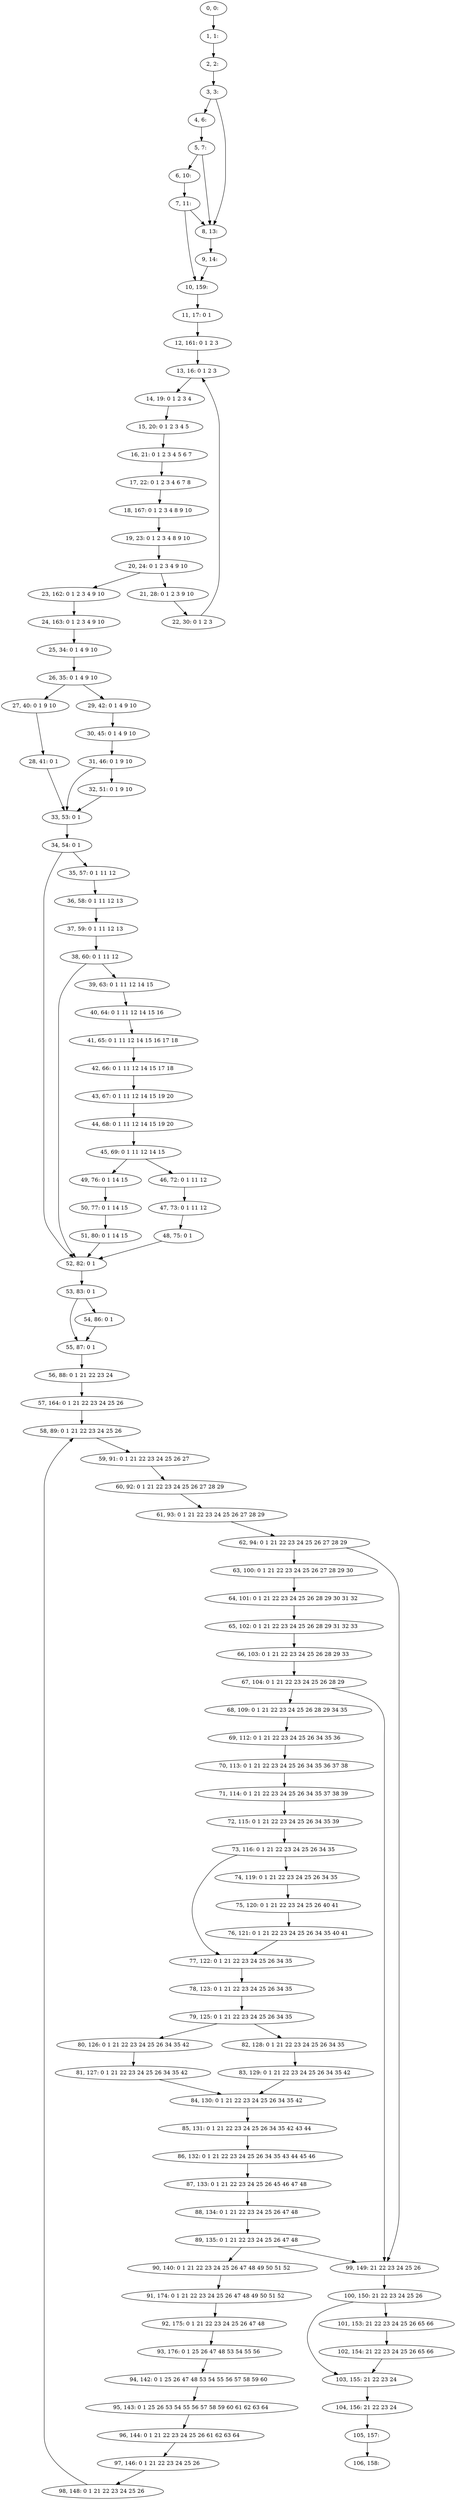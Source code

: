 digraph G {
0[label="0, 0: "];
1[label="1, 1: "];
2[label="2, 2: "];
3[label="3, 3: "];
4[label="4, 6: "];
5[label="5, 7: "];
6[label="6, 10: "];
7[label="7, 11: "];
8[label="8, 13: "];
9[label="9, 14: "];
10[label="10, 159: "];
11[label="11, 17: 0 1 "];
12[label="12, 161: 0 1 2 3 "];
13[label="13, 16: 0 1 2 3 "];
14[label="14, 19: 0 1 2 3 4 "];
15[label="15, 20: 0 1 2 3 4 5 "];
16[label="16, 21: 0 1 2 3 4 5 6 7 "];
17[label="17, 22: 0 1 2 3 4 6 7 8 "];
18[label="18, 167: 0 1 2 3 4 8 9 10 "];
19[label="19, 23: 0 1 2 3 4 8 9 10 "];
20[label="20, 24: 0 1 2 3 4 9 10 "];
21[label="21, 28: 0 1 2 3 9 10 "];
22[label="22, 30: 0 1 2 3 "];
23[label="23, 162: 0 1 2 3 4 9 10 "];
24[label="24, 163: 0 1 2 3 4 9 10 "];
25[label="25, 34: 0 1 4 9 10 "];
26[label="26, 35: 0 1 4 9 10 "];
27[label="27, 40: 0 1 9 10 "];
28[label="28, 41: 0 1 "];
29[label="29, 42: 0 1 4 9 10 "];
30[label="30, 45: 0 1 4 9 10 "];
31[label="31, 46: 0 1 9 10 "];
32[label="32, 51: 0 1 9 10 "];
33[label="33, 53: 0 1 "];
34[label="34, 54: 0 1 "];
35[label="35, 57: 0 1 11 12 "];
36[label="36, 58: 0 1 11 12 13 "];
37[label="37, 59: 0 1 11 12 13 "];
38[label="38, 60: 0 1 11 12 "];
39[label="39, 63: 0 1 11 12 14 15 "];
40[label="40, 64: 0 1 11 12 14 15 16 "];
41[label="41, 65: 0 1 11 12 14 15 16 17 18 "];
42[label="42, 66: 0 1 11 12 14 15 17 18 "];
43[label="43, 67: 0 1 11 12 14 15 19 20 "];
44[label="44, 68: 0 1 11 12 14 15 19 20 "];
45[label="45, 69: 0 1 11 12 14 15 "];
46[label="46, 72: 0 1 11 12 "];
47[label="47, 73: 0 1 11 12 "];
48[label="48, 75: 0 1 "];
49[label="49, 76: 0 1 14 15 "];
50[label="50, 77: 0 1 14 15 "];
51[label="51, 80: 0 1 14 15 "];
52[label="52, 82: 0 1 "];
53[label="53, 83: 0 1 "];
54[label="54, 86: 0 1 "];
55[label="55, 87: 0 1 "];
56[label="56, 88: 0 1 21 22 23 24 "];
57[label="57, 164: 0 1 21 22 23 24 25 26 "];
58[label="58, 89: 0 1 21 22 23 24 25 26 "];
59[label="59, 91: 0 1 21 22 23 24 25 26 27 "];
60[label="60, 92: 0 1 21 22 23 24 25 26 27 28 29 "];
61[label="61, 93: 0 1 21 22 23 24 25 26 27 28 29 "];
62[label="62, 94: 0 1 21 22 23 24 25 26 27 28 29 "];
63[label="63, 100: 0 1 21 22 23 24 25 26 27 28 29 30 "];
64[label="64, 101: 0 1 21 22 23 24 25 26 28 29 30 31 32 "];
65[label="65, 102: 0 1 21 22 23 24 25 26 28 29 31 32 33 "];
66[label="66, 103: 0 1 21 22 23 24 25 26 28 29 33 "];
67[label="67, 104: 0 1 21 22 23 24 25 26 28 29 "];
68[label="68, 109: 0 1 21 22 23 24 25 26 28 29 34 35 "];
69[label="69, 112: 0 1 21 22 23 24 25 26 34 35 36 "];
70[label="70, 113: 0 1 21 22 23 24 25 26 34 35 36 37 38 "];
71[label="71, 114: 0 1 21 22 23 24 25 26 34 35 37 38 39 "];
72[label="72, 115: 0 1 21 22 23 24 25 26 34 35 39 "];
73[label="73, 116: 0 1 21 22 23 24 25 26 34 35 "];
74[label="74, 119: 0 1 21 22 23 24 25 26 34 35 "];
75[label="75, 120: 0 1 21 22 23 24 25 26 40 41 "];
76[label="76, 121: 0 1 21 22 23 24 25 26 34 35 40 41 "];
77[label="77, 122: 0 1 21 22 23 24 25 26 34 35 "];
78[label="78, 123: 0 1 21 22 23 24 25 26 34 35 "];
79[label="79, 125: 0 1 21 22 23 24 25 26 34 35 "];
80[label="80, 126: 0 1 21 22 23 24 25 26 34 35 42 "];
81[label="81, 127: 0 1 21 22 23 24 25 26 34 35 42 "];
82[label="82, 128: 0 1 21 22 23 24 25 26 34 35 "];
83[label="83, 129: 0 1 21 22 23 24 25 26 34 35 42 "];
84[label="84, 130: 0 1 21 22 23 24 25 26 34 35 42 "];
85[label="85, 131: 0 1 21 22 23 24 25 26 34 35 42 43 44 "];
86[label="86, 132: 0 1 21 22 23 24 25 26 34 35 43 44 45 46 "];
87[label="87, 133: 0 1 21 22 23 24 25 26 45 46 47 48 "];
88[label="88, 134: 0 1 21 22 23 24 25 26 47 48 "];
89[label="89, 135: 0 1 21 22 23 24 25 26 47 48 "];
90[label="90, 140: 0 1 21 22 23 24 25 26 47 48 49 50 51 52 "];
91[label="91, 174: 0 1 21 22 23 24 25 26 47 48 49 50 51 52 "];
92[label="92, 175: 0 1 21 22 23 24 25 26 47 48 "];
93[label="93, 176: 0 1 25 26 47 48 53 54 55 56 "];
94[label="94, 142: 0 1 25 26 47 48 53 54 55 56 57 58 59 60 "];
95[label="95, 143: 0 1 25 26 53 54 55 56 57 58 59 60 61 62 63 64 "];
96[label="96, 144: 0 1 21 22 23 24 25 26 61 62 63 64 "];
97[label="97, 146: 0 1 21 22 23 24 25 26 "];
98[label="98, 148: 0 1 21 22 23 24 25 26 "];
99[label="99, 149: 21 22 23 24 25 26 "];
100[label="100, 150: 21 22 23 24 25 26 "];
101[label="101, 153: 21 22 23 24 25 26 65 66 "];
102[label="102, 154: 21 22 23 24 25 26 65 66 "];
103[label="103, 155: 21 22 23 24 "];
104[label="104, 156: 21 22 23 24 "];
105[label="105, 157: "];
106[label="106, 158: "];
0->1 ;
1->2 ;
2->3 ;
3->4 ;
3->8 ;
4->5 ;
5->6 ;
5->8 ;
6->7 ;
7->8 ;
7->10 ;
8->9 ;
9->10 ;
10->11 ;
11->12 ;
12->13 ;
13->14 ;
14->15 ;
15->16 ;
16->17 ;
17->18 ;
18->19 ;
19->20 ;
20->21 ;
20->23 ;
21->22 ;
22->13 ;
23->24 ;
24->25 ;
25->26 ;
26->27 ;
26->29 ;
27->28 ;
28->33 ;
29->30 ;
30->31 ;
31->32 ;
31->33 ;
32->33 ;
33->34 ;
34->35 ;
34->52 ;
35->36 ;
36->37 ;
37->38 ;
38->39 ;
38->52 ;
39->40 ;
40->41 ;
41->42 ;
42->43 ;
43->44 ;
44->45 ;
45->46 ;
45->49 ;
46->47 ;
47->48 ;
48->52 ;
49->50 ;
50->51 ;
51->52 ;
52->53 ;
53->54 ;
53->55 ;
54->55 ;
55->56 ;
56->57 ;
57->58 ;
58->59 ;
59->60 ;
60->61 ;
61->62 ;
62->63 ;
62->99 ;
63->64 ;
64->65 ;
65->66 ;
66->67 ;
67->68 ;
67->99 ;
68->69 ;
69->70 ;
70->71 ;
71->72 ;
72->73 ;
73->74 ;
73->77 ;
74->75 ;
75->76 ;
76->77 ;
77->78 ;
78->79 ;
79->80 ;
79->82 ;
80->81 ;
81->84 ;
82->83 ;
83->84 ;
84->85 ;
85->86 ;
86->87 ;
87->88 ;
88->89 ;
89->90 ;
89->99 ;
90->91 ;
91->92 ;
92->93 ;
93->94 ;
94->95 ;
95->96 ;
96->97 ;
97->98 ;
98->58 ;
99->100 ;
100->101 ;
100->103 ;
101->102 ;
102->103 ;
103->104 ;
104->105 ;
105->106 ;
}

